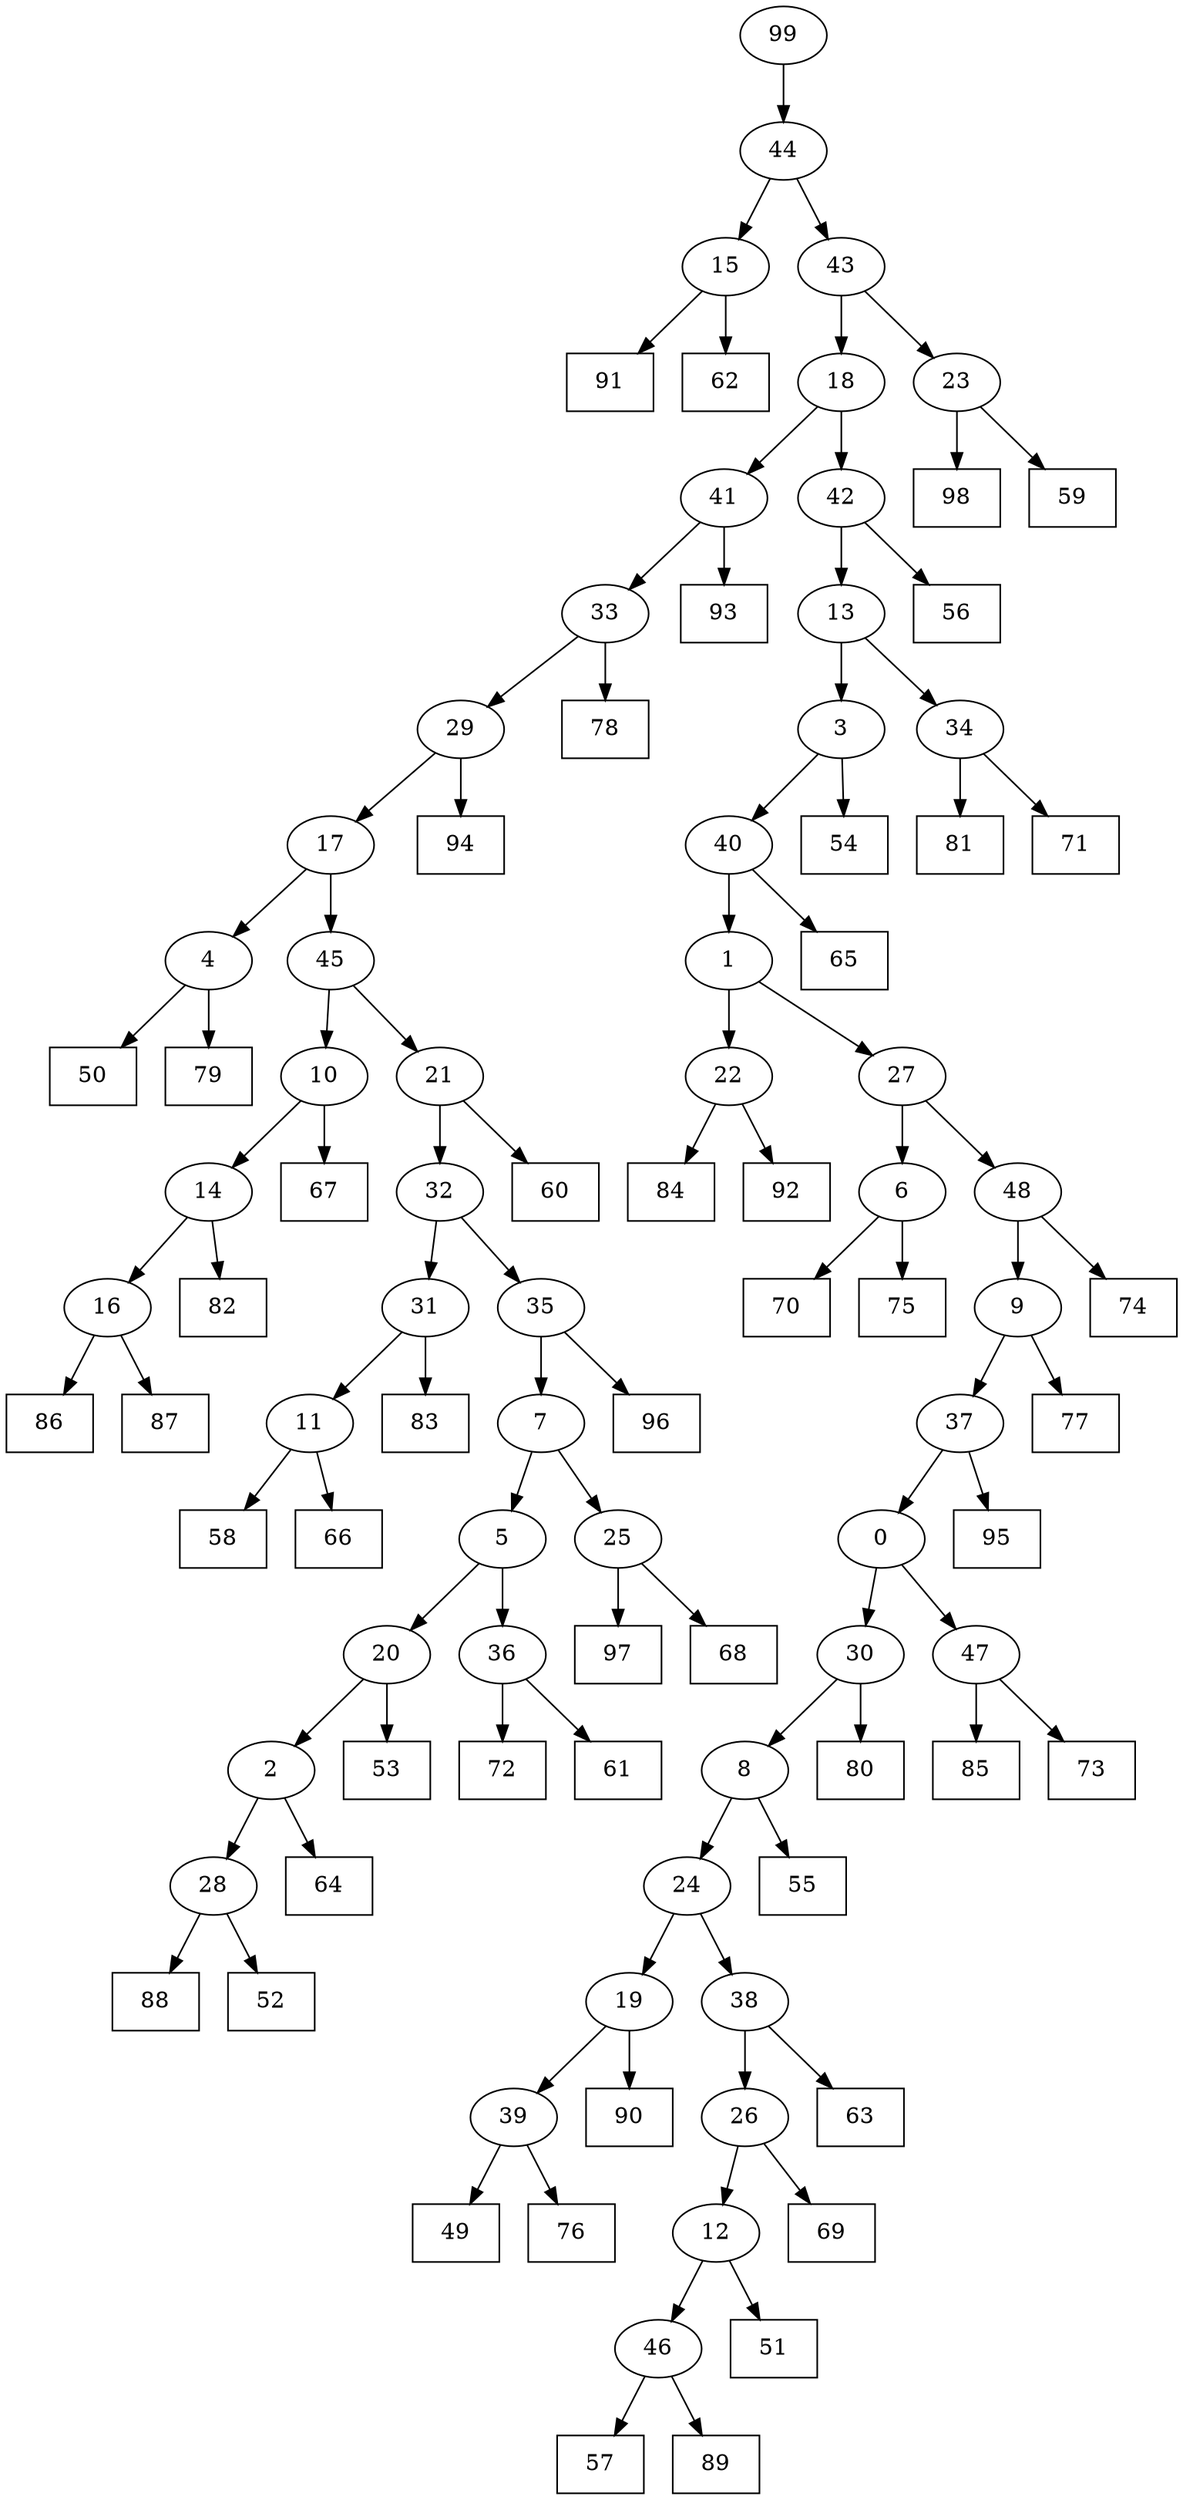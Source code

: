 digraph G {
0[label="0"];
1[label="1"];
2[label="2"];
3[label="3"];
4[label="4"];
5[label="5"];
6[label="6"];
7[label="7"];
8[label="8"];
9[label="9"];
10[label="10"];
11[label="11"];
12[label="12"];
13[label="13"];
14[label="14"];
15[label="15"];
16[label="16"];
17[label="17"];
18[label="18"];
19[label="19"];
20[label="20"];
21[label="21"];
22[label="22"];
23[label="23"];
24[label="24"];
25[label="25"];
26[label="26"];
27[label="27"];
28[label="28"];
29[label="29"];
30[label="30"];
31[label="31"];
32[label="32"];
33[label="33"];
34[label="34"];
35[label="35"];
36[label="36"];
37[label="37"];
38[label="38"];
39[label="39"];
40[label="40"];
41[label="41"];
42[label="42"];
43[label="43"];
44[label="44"];
45[label="45"];
46[label="46"];
47[label="47"];
48[label="48"];
49[shape=box,label="50"];
50[shape=box,label="95"];
51[shape=box,label="72"];
52[shape=box,label="63"];
53[shape=box,label="67"];
54[shape=box,label="51"];
55[shape=box,label="97"];
56[shape=box,label="65"];
57[shape=box,label="85"];
58[shape=box,label="49"];
59[shape=box,label="55"];
60[shape=box,label="69"];
61[shape=box,label="68"];
62[shape=box,label="61"];
63[shape=box,label="76"];
64[shape=box,label="77"];
65[shape=box,label="70"];
66[shape=box,label="84"];
67[shape=box,label="75"];
68[shape=box,label="64"];
69[shape=box,label="86"];
70[shape=box,label="57"];
71[shape=box,label="83"];
72[shape=box,label="54"];
73[shape=box,label="94"];
74[shape=box,label="60"];
75[shape=box,label="98"];
76[shape=box,label="78"];
77[shape=box,label="59"];
78[shape=box,label="81"];
79[shape=box,label="73"];
80[shape=box,label="87"];
81[shape=box,label="93"];
82[shape=box,label="58"];
83[shape=box,label="53"];
84[shape=box,label="71"];
85[shape=box,label="56"];
86[shape=box,label="88"];
87[shape=box,label="66"];
88[shape=box,label="82"];
89[shape=box,label="91"];
90[shape=box,label="79"];
91[shape=box,label="92"];
92[shape=box,label="80"];
93[shape=box,label="90"];
94[shape=box,label="74"];
95[shape=box,label="52"];
96[shape=box,label="96"];
97[shape=box,label="62"];
98[shape=box,label="89"];
99[label="99"];
28->95 ;
40->56 ;
23->75 ;
11->87 ;
29->73 ;
14->88 ;
3->72 ;
39->58 ;
29->17 ;
37->0 ;
40->1 ;
99->44 ;
22->91 ;
42->85 ;
12->54 ;
36->62 ;
28->86 ;
20->2 ;
2->68 ;
46->70 ;
6->65 ;
48->94 ;
33->29 ;
5->20 ;
23->77 ;
35->7 ;
2->28 ;
11->82 ;
33->76 ;
10->53 ;
10->14 ;
41->81 ;
1->22 ;
47->79 ;
41->33 ;
18->42 ;
42->13 ;
16->80 ;
9->64 ;
13->34 ;
34->84 ;
14->16 ;
1->27 ;
18->41 ;
16->69 ;
48->9 ;
21->32 ;
0->30 ;
30->92 ;
4->49 ;
38->26 ;
26->12 ;
9->37 ;
37->50 ;
19->93 ;
20->83 ;
19->39 ;
45->21 ;
15->89 ;
32->35 ;
43->23 ;
44->15 ;
26->60 ;
8->24 ;
24->19 ;
36->51 ;
22->66 ;
25->61 ;
17->4 ;
4->90 ;
27->48 ;
12->46 ;
46->98 ;
21->74 ;
44->43 ;
43->18 ;
35->96 ;
13->3 ;
3->40 ;
31->71 ;
30->8 ;
8->59 ;
45->10 ;
7->25 ;
25->55 ;
24->38 ;
38->52 ;
39->63 ;
27->6 ;
6->67 ;
34->78 ;
0->47 ;
47->57 ;
17->45 ;
32->31 ;
31->11 ;
15->97 ;
7->5 ;
5->36 ;
}
